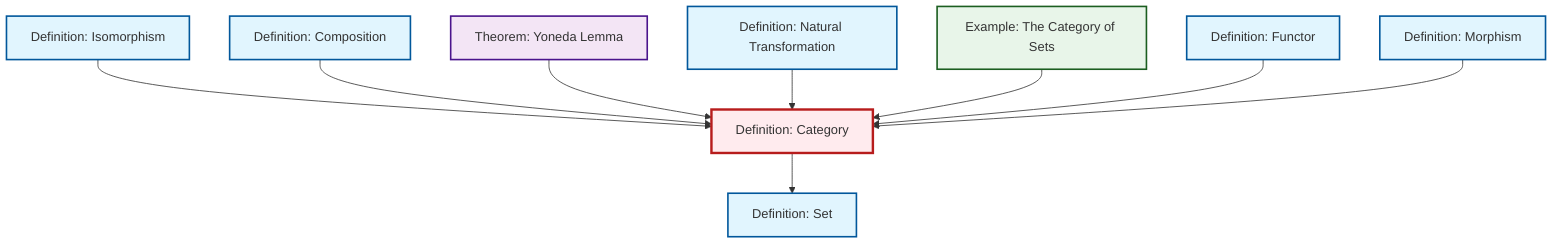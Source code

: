 graph TD
    classDef definition fill:#e1f5fe,stroke:#01579b,stroke-width:2px
    classDef theorem fill:#f3e5f5,stroke:#4a148c,stroke-width:2px
    classDef axiom fill:#fff3e0,stroke:#e65100,stroke-width:2px
    classDef example fill:#e8f5e9,stroke:#1b5e20,stroke-width:2px
    classDef current fill:#ffebee,stroke:#b71c1c,stroke-width:3px
    def-functor["Definition: Functor"]:::definition
    thm-yoneda["Theorem: Yoneda Lemma"]:::theorem
    def-natural-transformation["Definition: Natural Transformation"]:::definition
    ex-set-category["Example: The Category of Sets"]:::example
    def-set["Definition: Set"]:::definition
    def-composition["Definition: Composition"]:::definition
    def-category["Definition: Category"]:::definition
    def-morphism["Definition: Morphism"]:::definition
    def-isomorphism["Definition: Isomorphism"]:::definition
    def-isomorphism --> def-category
    def-composition --> def-category
    def-category --> def-set
    thm-yoneda --> def-category
    def-natural-transformation --> def-category
    ex-set-category --> def-category
    def-functor --> def-category
    def-morphism --> def-category
    class def-category current